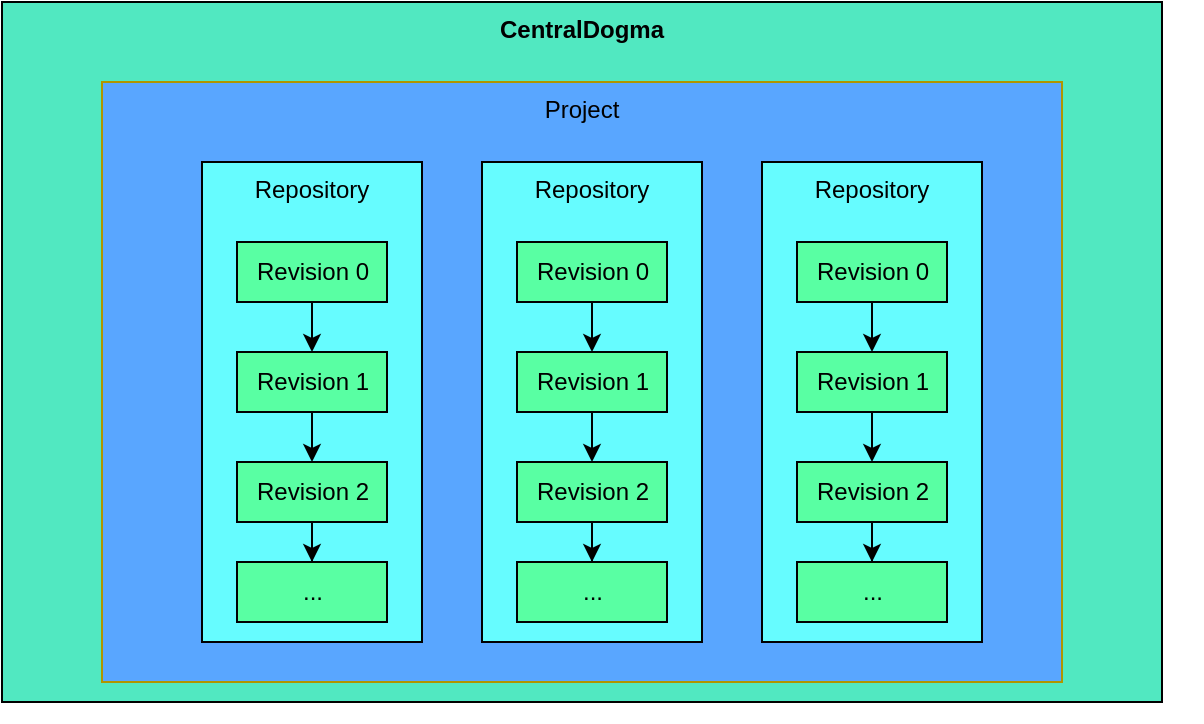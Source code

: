 <mxfile version="20.3.0" type="github">
  <diagram id="S-CYe9eD0dbDyCb8L1SF" name="第 1 页">
    <mxGraphModel dx="1845" dy="1758" grid="1" gridSize="10" guides="1" tooltips="1" connect="1" arrows="1" fold="1" page="1" pageScale="1" pageWidth="827" pageHeight="1169" math="0" shadow="0">
      <root>
        <mxCell id="0" />
        <mxCell id="1" parent="0" />
        <mxCell id="0PGKVWYsdbh4QJx4cHZf-64" value="&lt;b&gt;CentralDogma&lt;/b&gt;" style="rounded=0;whiteSpace=wrap;html=1;fillColor=#51E8C1;verticalAlign=top;" vertex="1" parent="1">
          <mxGeometry x="-10" y="-70" width="580" height="350" as="geometry" />
        </mxCell>
        <mxCell id="0PGKVWYsdbh4QJx4cHZf-63" value="" style="group;verticalAlign=top;" vertex="1" connectable="0" parent="1">
          <mxGeometry x="40" y="-30" width="550" height="320" as="geometry" />
        </mxCell>
        <mxCell id="0PGKVWYsdbh4QJx4cHZf-1" value="Project" style="rounded=0;whiteSpace=wrap;html=1;verticalAlign=top;fillColor=#59A6FF;fontColor=#000000;strokeColor=#B09500;" vertex="1" parent="0PGKVWYsdbh4QJx4cHZf-63">
          <mxGeometry width="480" height="300" as="geometry" />
        </mxCell>
        <mxCell id="0PGKVWYsdbh4QJx4cHZf-12" value="" style="group" vertex="1" connectable="0" parent="0PGKVWYsdbh4QJx4cHZf-63">
          <mxGeometry x="50" y="40" width="110" height="240" as="geometry" />
        </mxCell>
        <mxCell id="0PGKVWYsdbh4QJx4cHZf-2" value="Repository" style="rounded=0;whiteSpace=wrap;html=1;verticalAlign=top;fillColor=#66FCFF;" vertex="1" parent="0PGKVWYsdbh4QJx4cHZf-12">
          <mxGeometry width="110" height="240" as="geometry" />
        </mxCell>
        <mxCell id="0PGKVWYsdbh4QJx4cHZf-5" value="Revision 0" style="rounded=0;whiteSpace=wrap;html=1;fillColor=#59FFA3;" vertex="1" parent="0PGKVWYsdbh4QJx4cHZf-12">
          <mxGeometry x="17.5" y="40" width="75" height="30" as="geometry" />
        </mxCell>
        <mxCell id="0PGKVWYsdbh4QJx4cHZf-6" value="Revision 1" style="rounded=0;whiteSpace=wrap;html=1;fillColor=#59FFA3;" vertex="1" parent="0PGKVWYsdbh4QJx4cHZf-12">
          <mxGeometry x="17.5" y="95" width="75" height="30" as="geometry" />
        </mxCell>
        <mxCell id="0PGKVWYsdbh4QJx4cHZf-7" value="" style="edgeStyle=orthogonalEdgeStyle;rounded=0;orthogonalLoop=1;jettySize=auto;html=1;" edge="1" parent="0PGKVWYsdbh4QJx4cHZf-12" source="0PGKVWYsdbh4QJx4cHZf-5" target="0PGKVWYsdbh4QJx4cHZf-6">
          <mxGeometry relative="1" as="geometry" />
        </mxCell>
        <mxCell id="0PGKVWYsdbh4QJx4cHZf-8" value="Revision 2" style="rounded=0;whiteSpace=wrap;html=1;fillColor=#59FFA3;" vertex="1" parent="0PGKVWYsdbh4QJx4cHZf-12">
          <mxGeometry x="17.5" y="150" width="75" height="30" as="geometry" />
        </mxCell>
        <mxCell id="0PGKVWYsdbh4QJx4cHZf-9" value="" style="edgeStyle=orthogonalEdgeStyle;rounded=0;orthogonalLoop=1;jettySize=auto;html=1;" edge="1" parent="0PGKVWYsdbh4QJx4cHZf-12" source="0PGKVWYsdbh4QJx4cHZf-6" target="0PGKVWYsdbh4QJx4cHZf-8">
          <mxGeometry relative="1" as="geometry" />
        </mxCell>
        <mxCell id="0PGKVWYsdbh4QJx4cHZf-10" value="..." style="rounded=0;whiteSpace=wrap;html=1;fillColor=#59FFA3;" vertex="1" parent="0PGKVWYsdbh4QJx4cHZf-12">
          <mxGeometry x="17.5" y="200" width="75" height="30" as="geometry" />
        </mxCell>
        <mxCell id="0PGKVWYsdbh4QJx4cHZf-11" value="" style="edgeStyle=orthogonalEdgeStyle;rounded=0;orthogonalLoop=1;jettySize=auto;html=1;" edge="1" parent="0PGKVWYsdbh4QJx4cHZf-12" source="0PGKVWYsdbh4QJx4cHZf-8" target="0PGKVWYsdbh4QJx4cHZf-10">
          <mxGeometry relative="1" as="geometry" />
        </mxCell>
        <mxCell id="0PGKVWYsdbh4QJx4cHZf-45" value="" style="group" vertex="1" connectable="0" parent="0PGKVWYsdbh4QJx4cHZf-63">
          <mxGeometry x="330" y="40" width="110" height="240" as="geometry" />
        </mxCell>
        <mxCell id="0PGKVWYsdbh4QJx4cHZf-46" value="Repository" style="rounded=0;whiteSpace=wrap;html=1;verticalAlign=top;fillColor=#66FCFF;" vertex="1" parent="0PGKVWYsdbh4QJx4cHZf-45">
          <mxGeometry width="110" height="240" as="geometry" />
        </mxCell>
        <mxCell id="0PGKVWYsdbh4QJx4cHZf-47" value="Revision 0" style="rounded=0;whiteSpace=wrap;html=1;fillColor=#59FFA3;" vertex="1" parent="0PGKVWYsdbh4QJx4cHZf-45">
          <mxGeometry x="17.5" y="40" width="75" height="30" as="geometry" />
        </mxCell>
        <mxCell id="0PGKVWYsdbh4QJx4cHZf-48" value="Revision 1" style="rounded=0;whiteSpace=wrap;html=1;fillColor=#59FFA3;" vertex="1" parent="0PGKVWYsdbh4QJx4cHZf-45">
          <mxGeometry x="17.5" y="95" width="75" height="30" as="geometry" />
        </mxCell>
        <mxCell id="0PGKVWYsdbh4QJx4cHZf-49" value="" style="edgeStyle=orthogonalEdgeStyle;rounded=0;orthogonalLoop=1;jettySize=auto;html=1;" edge="1" parent="0PGKVWYsdbh4QJx4cHZf-45" source="0PGKVWYsdbh4QJx4cHZf-47" target="0PGKVWYsdbh4QJx4cHZf-48">
          <mxGeometry relative="1" as="geometry" />
        </mxCell>
        <mxCell id="0PGKVWYsdbh4QJx4cHZf-50" value="Revision 2" style="rounded=0;whiteSpace=wrap;html=1;fillColor=#59FFA3;" vertex="1" parent="0PGKVWYsdbh4QJx4cHZf-45">
          <mxGeometry x="17.5" y="150" width="75" height="30" as="geometry" />
        </mxCell>
        <mxCell id="0PGKVWYsdbh4QJx4cHZf-51" value="" style="edgeStyle=orthogonalEdgeStyle;rounded=0;orthogonalLoop=1;jettySize=auto;html=1;" edge="1" parent="0PGKVWYsdbh4QJx4cHZf-45" source="0PGKVWYsdbh4QJx4cHZf-48" target="0PGKVWYsdbh4QJx4cHZf-50">
          <mxGeometry relative="1" as="geometry" />
        </mxCell>
        <mxCell id="0PGKVWYsdbh4QJx4cHZf-52" value="..." style="rounded=0;whiteSpace=wrap;html=1;fillColor=#59FFA3;" vertex="1" parent="0PGKVWYsdbh4QJx4cHZf-45">
          <mxGeometry x="17.5" y="200" width="75" height="30" as="geometry" />
        </mxCell>
        <mxCell id="0PGKVWYsdbh4QJx4cHZf-53" value="" style="edgeStyle=orthogonalEdgeStyle;rounded=0;orthogonalLoop=1;jettySize=auto;html=1;" edge="1" parent="0PGKVWYsdbh4QJx4cHZf-45" source="0PGKVWYsdbh4QJx4cHZf-50" target="0PGKVWYsdbh4QJx4cHZf-52">
          <mxGeometry relative="1" as="geometry" />
        </mxCell>
        <mxCell id="0PGKVWYsdbh4QJx4cHZf-54" value="" style="group" vertex="1" connectable="0" parent="0PGKVWYsdbh4QJx4cHZf-63">
          <mxGeometry x="190" y="40" width="110" height="240" as="geometry" />
        </mxCell>
        <mxCell id="0PGKVWYsdbh4QJx4cHZf-55" value="Repository" style="rounded=0;whiteSpace=wrap;html=1;verticalAlign=top;fillColor=#66FCFF;" vertex="1" parent="0PGKVWYsdbh4QJx4cHZf-54">
          <mxGeometry width="110" height="240" as="geometry" />
        </mxCell>
        <mxCell id="0PGKVWYsdbh4QJx4cHZf-56" value="Revision 0" style="rounded=0;whiteSpace=wrap;html=1;fillColor=#59FFA3;" vertex="1" parent="0PGKVWYsdbh4QJx4cHZf-54">
          <mxGeometry x="17.5" y="40" width="75" height="30" as="geometry" />
        </mxCell>
        <mxCell id="0PGKVWYsdbh4QJx4cHZf-57" value="Revision 1" style="rounded=0;whiteSpace=wrap;html=1;fillColor=#59FFA3;" vertex="1" parent="0PGKVWYsdbh4QJx4cHZf-54">
          <mxGeometry x="17.5" y="95" width="75" height="30" as="geometry" />
        </mxCell>
        <mxCell id="0PGKVWYsdbh4QJx4cHZf-58" value="" style="edgeStyle=orthogonalEdgeStyle;rounded=0;orthogonalLoop=1;jettySize=auto;html=1;" edge="1" parent="0PGKVWYsdbh4QJx4cHZf-54" source="0PGKVWYsdbh4QJx4cHZf-56" target="0PGKVWYsdbh4QJx4cHZf-57">
          <mxGeometry relative="1" as="geometry" />
        </mxCell>
        <mxCell id="0PGKVWYsdbh4QJx4cHZf-59" value="Revision 2" style="rounded=0;whiteSpace=wrap;html=1;fillColor=#59FFA3;" vertex="1" parent="0PGKVWYsdbh4QJx4cHZf-54">
          <mxGeometry x="17.5" y="150" width="75" height="30" as="geometry" />
        </mxCell>
        <mxCell id="0PGKVWYsdbh4QJx4cHZf-60" value="" style="edgeStyle=orthogonalEdgeStyle;rounded=0;orthogonalLoop=1;jettySize=auto;html=1;" edge="1" parent="0PGKVWYsdbh4QJx4cHZf-54" source="0PGKVWYsdbh4QJx4cHZf-57" target="0PGKVWYsdbh4QJx4cHZf-59">
          <mxGeometry relative="1" as="geometry" />
        </mxCell>
        <mxCell id="0PGKVWYsdbh4QJx4cHZf-61" value="..." style="rounded=0;whiteSpace=wrap;html=1;fillColor=#59FFA3;" vertex="1" parent="0PGKVWYsdbh4QJx4cHZf-54">
          <mxGeometry x="17.5" y="200" width="75" height="30" as="geometry" />
        </mxCell>
        <mxCell id="0PGKVWYsdbh4QJx4cHZf-62" value="" style="edgeStyle=orthogonalEdgeStyle;rounded=0;orthogonalLoop=1;jettySize=auto;html=1;" edge="1" parent="0PGKVWYsdbh4QJx4cHZf-54" source="0PGKVWYsdbh4QJx4cHZf-59" target="0PGKVWYsdbh4QJx4cHZf-61">
          <mxGeometry relative="1" as="geometry" />
        </mxCell>
      </root>
    </mxGraphModel>
  </diagram>
</mxfile>
